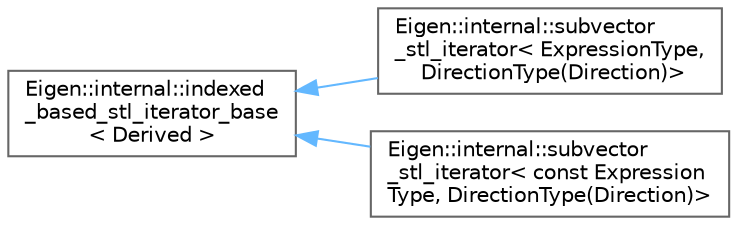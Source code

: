 digraph "Graphical Class Hierarchy"
{
 // LATEX_PDF_SIZE
  bgcolor="transparent";
  edge [fontname=Helvetica,fontsize=10,labelfontname=Helvetica,labelfontsize=10];
  node [fontname=Helvetica,fontsize=10,shape=box,height=0.2,width=0.4];
  rankdir="LR";
  Node0 [id="Node000000",label="Eigen::internal::indexed\l_based_stl_iterator_base\l\< Derived \>",height=0.2,width=0.4,color="grey40", fillcolor="white", style="filled",URL="$classEigen_1_1internal_1_1indexed__based__stl__iterator__base.html",tooltip=" "];
  Node0 -> Node1 [id="edge868_Node000000_Node000001",dir="back",color="steelblue1",style="solid",tooltip=" "];
  Node1 [id="Node000001",label="Eigen::internal::subvector\l_stl_iterator\< ExpressionType,\l DirectionType(Direction)\>",height=0.2,width=0.4,color="grey40", fillcolor="white", style="filled",URL="$classEigen_1_1internal_1_1subvector__stl__iterator.html",tooltip=" "];
  Node0 -> Node2 [id="edge869_Node000000_Node000002",dir="back",color="steelblue1",style="solid",tooltip=" "];
  Node2 [id="Node000002",label="Eigen::internal::subvector\l_stl_iterator\< const Expression\lType, DirectionType(Direction)\>",height=0.2,width=0.4,color="grey40", fillcolor="white", style="filled",URL="$classEigen_1_1internal_1_1subvector__stl__iterator.html",tooltip=" "];
}
